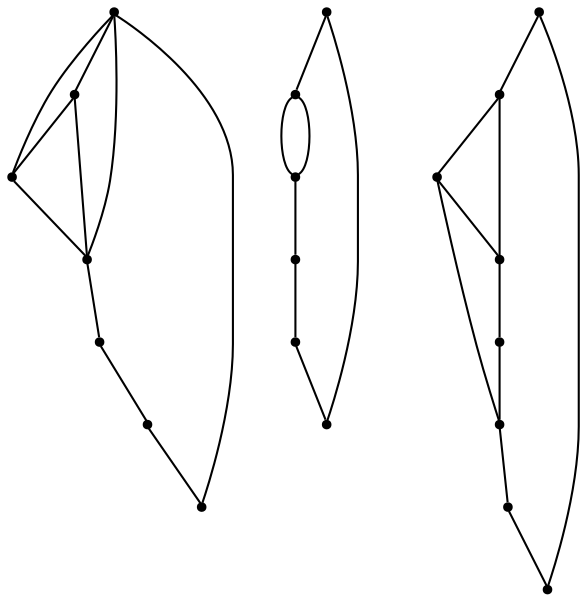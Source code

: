 graph {
  node [shape=point,comment="{\"directed\":false,\"doi\":\"10.4230/LIPIcs.GD.2024.10\",\"figure\":\"12 (5)\"}"]

  v0 [pos="1188.4064831910216,623.5017285093088"]
  v1 [pos="1069.9988555190494,682.7829637786664"]
  v2 [pos="1175.9698150246456,597.0715472779109"]
  v3 [pos="1150.2960619074004,579.9625293226759"]
  v4 [pos="1074.5043638230568,564.2703403928838"]
  v5 [pos="986.4299948108285,665.657160557648"]
  v6 [pos="951.2245026454418,623.5017285093088"]
  v7 [pos="998.3542079915496,851.5097270442736"]
  v8 [pos="879.9465803195775,910.7909623136312"]
  v9 [pos="985.9174126335665,825.0795458128757"]
  v10 [pos="960.2436595163213,807.9707821798496"]
  v11 [pos="884.4519614319776,792.2783389278486"]
  v12 [pos="761.1721320522645,851.5097270442736"]
  v13 [pos="808.3101048528442,623.5017285093088"]
  v14 [pos="689.9024771808721,682.7829637786664"]
  v15 [pos="795.8692393634287,597.0672238003606"]
  v16 [pos="770.199683569223,579.9584601673345"]
  v17 [pos="731.0638435478635,567.9371579999264"]
  v18 [pos="694.4079854848794,564.2662712375424"]
  v19 [pos="606.333648270553,665.6530914023066"]
  v20 [pos="571.1281561051663,623.5017285093088"]

  v0 -- v1 [id="-1",pos="1188.4064831910216,623.5017285093088 1188.4149096350027,656.2403721309615 1135.321062632818,682.7829637786664 1069.9988555190494,682.7829637786664"]
  v20 -- v14 [id="-2",pos="571.1281561051663,623.5017285093088 689.9024771808721,682.7829637786664 689.9024771808721,682.7829637786664 689.9024771808721,682.7829637786664"]
  v19 -- v17 [id="-3",pos="606.333648270553,665.6530914023066 731.0638435478635,567.9371579999264 731.0638435478635,567.9371579999264 731.0638435478635,567.9371579999264"]
  v2 -- v0 [id="-4",pos="1175.9698150246456,597.0715472779109 1183.943031821487,605.020910373815 1188.4149096350027,614.0003535796546 1188.4064831910216,623.5017285093088"]
  v3 -- v2 [id="-5",pos="1150.2960619074004,579.9625293226759 1160.8303743392876,584.8308187301799 1169.5534436782398,590.6112233392039 1175.9698150246456,597.0715472779109"]
  v4 -- v3 [id="-6",pos="1074.5043638230568,564.2703403928838 1100.9118639975593,564.2204296593991 1129.2055192676562,570.2001838106261 1150.2960619074004,579.9625293226759"]
  v5 -- v6 [id="-7",pos="986.4299948108285,665.657160557648 964.6935306874369,654.8995373159808 951.2328972915211,639.9860380851057 951.2245026454418,623.5017285093088"]
  v1 -- v5 [id="-8",pos="1069.9988555190494,682.7829637786664 1037.305384772311,682.7829637786664 1007.8443264823402,676.2402392488219 986.4299948108285,665.657160557648"]
  v6 -- v0 [id="-9",pos="951.2245026454418,623.5017285093088 1188.4064831910216,623.5017285093088 1188.4064831910216,623.5017285093088 1188.4064831910216,623.5017285093088"]
  v6 -- v1 [id="-10",pos="951.2245026454418,623.5017285093088 1069.9988555190494,682.7829637786664 1069.9988555190494,682.7829637786664 1069.9988555190494,682.7829637786664"]
  v7 -- v8 [id="-11",pos="998.3542079915496,851.5097270442736 998.3624754460217,884.2483388756502 945.2686920396407,910.7909623136312 879.9465803195775,910.7909623136312"]
  v5 -- v0 [id="-12",pos="986.4299948108285,665.657160557648 1188.4064831910216,623.5017285093088 1188.4064831910216,623.5017285093088 1188.4064831910216,623.5017285093088"]
  v6 -- v4 [id="-14",pos="951.2245026454418,623.5017285093088 951.2328972915211,590.7630213071039 1004.326680697902,564.2204296593991 1074.5043638230568,564.2703403928838"]
  v20 -- v18 [id="-16",pos="571.1281561051663,623.5017285093088 571.1281561051663,590.7630213071039 624.2219395115472,564.2204296593991 694.4079854848794,564.2662712375424"]
  v14 -- v19 [id="-17",pos="689.9024771808721,682.7829637786664 657.2032810143708,682.7829637786664 627.7443642243236,676.2413005077829 606.333648270553,665.6530914023066"]
  v19 -- v20 [id="-18",pos="606.333648270553,665.6530914023066 584.5909425800211,654.9019226808437 571.1281561051663,639.9873564011336 571.1281561051663,623.5017285093088"]
  v18 -- v17 [id="-19",pos="694.4079854848794,564.2662712375424 704.2797019969194,564.2204296593991 718.2272847577846,565.5321909784449 731.0638435478635,567.9371579999264"]
  v17 -- v16 [id="-20",pos="731.0638435478635,567.9371579999264 745.7305756990938,570.653989170055 758.9829201246033,574.7754538961403 770.199683569223,579.9584601673345"]
  v16 -- v15 [id="-21",pos="770.199683569223,579.9584601673345 780.7093901065607,584.8200850764272 789.4426524850012,590.6052196617941 795.8692393634287,597.0672238003606"]
  v15 -- v13 [id="-22",pos="795.8692393634287,597.0672238003606 803.8382198408227,605.0208851637683 808.3101048528442,614.0003402420507 808.3101048528442,623.5017285093088"]
  v12 -- v8 [id="-23",pos="761.1721320522645,851.5097270442736 829.0117472548452,821.1336731621844 868.6017885057339,840.892696743247 879.9465803195775,910.7909623136312"]
  v12 -- v11 [id="-24",pos="761.1721320522645,851.5097270442736 761.1805266983438,818.7710198420689 814.2743101047247,792.228428194364 884.4519614319776,792.2783389278486"]
  v13 -- v14 [id="-25",pos="808.3101048528442,623.5017285093088 808.3101048528442,656.2403721309615 755.2163214464633,682.7829637786664 689.9024771808721,682.7829637786664"]
  v8 -- v12 [id="-26",pos="879.9465803195775,910.7909623136312 814.2743101047247,910.7909623136312 761.1805266983438,884.2483388756502 761.1721320522645,851.5097270442736"]
  v11 -- v10 [id="-27",pos="884.4519614319776,792.2783389278486 910.8595383471464,792.228428194364 939.1532161531846,798.2081996350237 960.2436595163213,807.9707821798496"]
  v10 -- v9 [id="-28",pos="960.2436595163213,807.9707821798496 970.7780194725166,812.8388568506869 979.5010501590089,818.6192501219864 985.9174126335665,825.0795458128757"]
  v9 -- v7 [id="-29",pos="985.9174126335665,825.0795458128757 993.8906041329238,833.0289272216035 998.3624754460216,842.0083758941398 998.3542079915496,851.5097270442736"]
}